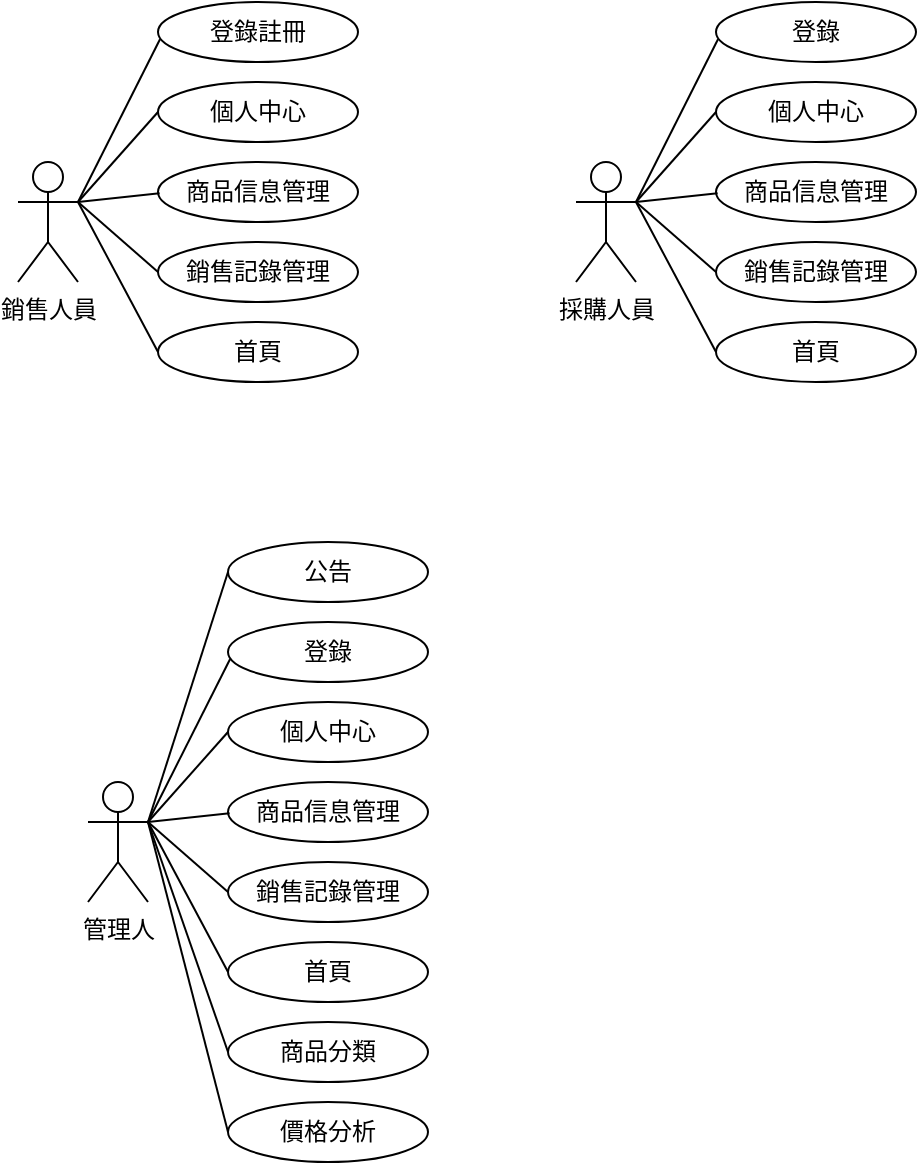<mxfile version="22.1.11" type="google">
  <diagram name="第1頁" id="JN1x8GVay23u0XBk0DmT">
    <mxGraphModel grid="1" page="1" gridSize="10" guides="1" tooltips="1" connect="1" arrows="1" fold="1" pageScale="1" pageWidth="827" pageHeight="1169" math="0" shadow="0">
      <root>
        <mxCell id="0" />
        <mxCell id="1" parent="0" />
        <mxCell id="r5asVSNnrtlQC-LM1jwh-1" value="銷售人員" style="shape=umlActor;verticalLabelPosition=bottom;verticalAlign=top;html=1;outlineConnect=0;" vertex="1" parent="1">
          <mxGeometry x="50" y="100" width="30" height="60" as="geometry" />
        </mxCell>
        <mxCell id="r5asVSNnrtlQC-LM1jwh-2" value="" style="endArrow=none;html=1;rounded=0;exitX=1;exitY=0.333;exitDx=0;exitDy=0;exitPerimeter=0;entryX=0.01;entryY=0.62;entryDx=0;entryDy=0;entryPerimeter=0;" edge="1" parent="1" source="r5asVSNnrtlQC-LM1jwh-1" target="r5asVSNnrtlQC-LM1jwh-3">
          <mxGeometry width="50" height="50" relative="1" as="geometry">
            <mxPoint x="80" y="100" as="sourcePoint" />
            <mxPoint x="130" y="50" as="targetPoint" />
          </mxGeometry>
        </mxCell>
        <mxCell id="r5asVSNnrtlQC-LM1jwh-3" value="登錄註冊" style="ellipse;whiteSpace=wrap;html=1;" vertex="1" parent="1">
          <mxGeometry x="120" y="20" width="100" height="30" as="geometry" />
        </mxCell>
        <mxCell id="r5asVSNnrtlQC-LM1jwh-4" value="個人中心" style="ellipse;whiteSpace=wrap;html=1;" vertex="1" parent="1">
          <mxGeometry x="120" y="60" width="100" height="30" as="geometry" />
        </mxCell>
        <mxCell id="r5asVSNnrtlQC-LM1jwh-5" value="商品信息管理" style="ellipse;whiteSpace=wrap;html=1;" vertex="1" parent="1">
          <mxGeometry x="120" y="100" width="100" height="30" as="geometry" />
        </mxCell>
        <mxCell id="r5asVSNnrtlQC-LM1jwh-6" value="銷售記錄管理" style="ellipse;whiteSpace=wrap;html=1;" vertex="1" parent="1">
          <mxGeometry x="120" y="140" width="100" height="30" as="geometry" />
        </mxCell>
        <mxCell id="r5asVSNnrtlQC-LM1jwh-7" value="首頁" style="ellipse;whiteSpace=wrap;html=1;" vertex="1" parent="1">
          <mxGeometry x="120" y="180" width="100" height="30" as="geometry" />
        </mxCell>
        <mxCell id="r5asVSNnrtlQC-LM1jwh-8" value="" style="endArrow=none;html=1;rounded=0;entryX=0;entryY=0.5;entryDx=0;entryDy=0;" edge="1" parent="1" target="r5asVSNnrtlQC-LM1jwh-4">
          <mxGeometry width="50" height="50" relative="1" as="geometry">
            <mxPoint x="80" y="120" as="sourcePoint" />
            <mxPoint x="270" y="130" as="targetPoint" />
          </mxGeometry>
        </mxCell>
        <mxCell id="r5asVSNnrtlQC-LM1jwh-9" value="" style="endArrow=none;html=1;rounded=0;entryX=0.008;entryY=0.519;entryDx=0;entryDy=0;entryPerimeter=0;" edge="1" parent="1" target="r5asVSNnrtlQC-LM1jwh-5">
          <mxGeometry width="50" height="50" relative="1" as="geometry">
            <mxPoint x="80" y="120" as="sourcePoint" />
            <mxPoint x="140" y="220" as="targetPoint" />
          </mxGeometry>
        </mxCell>
        <mxCell id="r5asVSNnrtlQC-LM1jwh-10" value="" style="endArrow=none;html=1;rounded=0;entryX=0;entryY=0.5;entryDx=0;entryDy=0;" edge="1" parent="1" target="r5asVSNnrtlQC-LM1jwh-6">
          <mxGeometry width="50" height="50" relative="1" as="geometry">
            <mxPoint x="80" y="120" as="sourcePoint" />
            <mxPoint x="290" y="100" as="targetPoint" />
          </mxGeometry>
        </mxCell>
        <mxCell id="r5asVSNnrtlQC-LM1jwh-11" value="" style="endArrow=none;html=1;rounded=0;exitX=0;exitY=0.5;exitDx=0;exitDy=0;" edge="1" parent="1" source="r5asVSNnrtlQC-LM1jwh-7">
          <mxGeometry width="50" height="50" relative="1" as="geometry">
            <mxPoint x="60" y="240" as="sourcePoint" />
            <mxPoint x="80" y="120" as="targetPoint" />
          </mxGeometry>
        </mxCell>
        <mxCell id="r5asVSNnrtlQC-LM1jwh-23" value="採購人員" style="shape=umlActor;verticalLabelPosition=bottom;verticalAlign=top;html=1;outlineConnect=0;" vertex="1" parent="1">
          <mxGeometry x="329" y="100" width="30" height="60" as="geometry" />
        </mxCell>
        <mxCell id="r5asVSNnrtlQC-LM1jwh-24" value="" style="endArrow=none;html=1;rounded=0;exitX=1;exitY=0.333;exitDx=0;exitDy=0;exitPerimeter=0;entryX=0.01;entryY=0.62;entryDx=0;entryDy=0;entryPerimeter=0;" edge="1" parent="1" source="r5asVSNnrtlQC-LM1jwh-23" target="r5asVSNnrtlQC-LM1jwh-25">
          <mxGeometry width="50" height="50" relative="1" as="geometry">
            <mxPoint x="359" y="100" as="sourcePoint" />
            <mxPoint x="409" y="50" as="targetPoint" />
          </mxGeometry>
        </mxCell>
        <mxCell id="r5asVSNnrtlQC-LM1jwh-25" value="登錄" style="ellipse;whiteSpace=wrap;html=1;" vertex="1" parent="1">
          <mxGeometry x="399" y="20" width="100" height="30" as="geometry" />
        </mxCell>
        <mxCell id="r5asVSNnrtlQC-LM1jwh-26" value="個人中心" style="ellipse;whiteSpace=wrap;html=1;" vertex="1" parent="1">
          <mxGeometry x="399" y="60" width="100" height="30" as="geometry" />
        </mxCell>
        <mxCell id="r5asVSNnrtlQC-LM1jwh-27" value="商品信息管理" style="ellipse;whiteSpace=wrap;html=1;" vertex="1" parent="1">
          <mxGeometry x="399" y="100" width="100" height="30" as="geometry" />
        </mxCell>
        <mxCell id="r5asVSNnrtlQC-LM1jwh-28" value="銷售記錄管理" style="ellipse;whiteSpace=wrap;html=1;" vertex="1" parent="1">
          <mxGeometry x="399" y="140" width="100" height="30" as="geometry" />
        </mxCell>
        <mxCell id="r5asVSNnrtlQC-LM1jwh-29" value="首頁" style="ellipse;whiteSpace=wrap;html=1;" vertex="1" parent="1">
          <mxGeometry x="399" y="180" width="100" height="30" as="geometry" />
        </mxCell>
        <mxCell id="r5asVSNnrtlQC-LM1jwh-30" value="" style="endArrow=none;html=1;rounded=0;entryX=0;entryY=0.5;entryDx=0;entryDy=0;" edge="1" parent="1" target="r5asVSNnrtlQC-LM1jwh-26">
          <mxGeometry width="50" height="50" relative="1" as="geometry">
            <mxPoint x="359" y="120" as="sourcePoint" />
            <mxPoint x="549" y="130" as="targetPoint" />
          </mxGeometry>
        </mxCell>
        <mxCell id="r5asVSNnrtlQC-LM1jwh-31" value="" style="endArrow=none;html=1;rounded=0;entryX=0.008;entryY=0.519;entryDx=0;entryDy=0;entryPerimeter=0;" edge="1" parent="1" target="r5asVSNnrtlQC-LM1jwh-27">
          <mxGeometry width="50" height="50" relative="1" as="geometry">
            <mxPoint x="359" y="120" as="sourcePoint" />
            <mxPoint x="419" y="220" as="targetPoint" />
          </mxGeometry>
        </mxCell>
        <mxCell id="r5asVSNnrtlQC-LM1jwh-32" value="" style="endArrow=none;html=1;rounded=0;entryX=0;entryY=0.5;entryDx=0;entryDy=0;" edge="1" parent="1" target="r5asVSNnrtlQC-LM1jwh-28">
          <mxGeometry width="50" height="50" relative="1" as="geometry">
            <mxPoint x="359" y="120" as="sourcePoint" />
            <mxPoint x="569" y="100" as="targetPoint" />
          </mxGeometry>
        </mxCell>
        <mxCell id="r5asVSNnrtlQC-LM1jwh-33" value="" style="endArrow=none;html=1;rounded=0;exitX=0;exitY=0.5;exitDx=0;exitDy=0;" edge="1" parent="1" source="r5asVSNnrtlQC-LM1jwh-29">
          <mxGeometry width="50" height="50" relative="1" as="geometry">
            <mxPoint x="339" y="240" as="sourcePoint" />
            <mxPoint x="359" y="120" as="targetPoint" />
          </mxGeometry>
        </mxCell>
        <mxCell id="r5asVSNnrtlQC-LM1jwh-34" value="管理人" style="shape=umlActor;verticalLabelPosition=bottom;verticalAlign=top;html=1;outlineConnect=0;" vertex="1" parent="1">
          <mxGeometry x="85" y="410" width="30" height="60" as="geometry" />
        </mxCell>
        <mxCell id="r5asVSNnrtlQC-LM1jwh-35" value="" style="endArrow=none;html=1;rounded=0;exitX=1;exitY=0.333;exitDx=0;exitDy=0;exitPerimeter=0;entryX=0.01;entryY=0.62;entryDx=0;entryDy=0;entryPerimeter=0;" edge="1" parent="1" source="r5asVSNnrtlQC-LM1jwh-34" target="r5asVSNnrtlQC-LM1jwh-36">
          <mxGeometry width="50" height="50" relative="1" as="geometry">
            <mxPoint x="115" y="410" as="sourcePoint" />
            <mxPoint x="165" y="360" as="targetPoint" />
          </mxGeometry>
        </mxCell>
        <mxCell id="r5asVSNnrtlQC-LM1jwh-36" value="登錄" style="ellipse;whiteSpace=wrap;html=1;" vertex="1" parent="1">
          <mxGeometry x="155" y="330" width="100" height="30" as="geometry" />
        </mxCell>
        <mxCell id="r5asVSNnrtlQC-LM1jwh-37" value="個人中心" style="ellipse;whiteSpace=wrap;html=1;" vertex="1" parent="1">
          <mxGeometry x="155" y="370" width="100" height="30" as="geometry" />
        </mxCell>
        <mxCell id="r5asVSNnrtlQC-LM1jwh-38" value="商品信息管理" style="ellipse;whiteSpace=wrap;html=1;" vertex="1" parent="1">
          <mxGeometry x="155" y="410" width="100" height="30" as="geometry" />
        </mxCell>
        <mxCell id="r5asVSNnrtlQC-LM1jwh-39" value="銷售記錄管理" style="ellipse;whiteSpace=wrap;html=1;" vertex="1" parent="1">
          <mxGeometry x="155" y="450" width="100" height="30" as="geometry" />
        </mxCell>
        <mxCell id="r5asVSNnrtlQC-LM1jwh-40" value="首頁" style="ellipse;whiteSpace=wrap;html=1;" vertex="1" parent="1">
          <mxGeometry x="155" y="490" width="100" height="30" as="geometry" />
        </mxCell>
        <mxCell id="r5asVSNnrtlQC-LM1jwh-41" value="" style="endArrow=none;html=1;rounded=0;entryX=0;entryY=0.5;entryDx=0;entryDy=0;" edge="1" parent="1" target="r5asVSNnrtlQC-LM1jwh-37">
          <mxGeometry width="50" height="50" relative="1" as="geometry">
            <mxPoint x="115" y="430" as="sourcePoint" />
            <mxPoint x="305" y="440" as="targetPoint" />
          </mxGeometry>
        </mxCell>
        <mxCell id="r5asVSNnrtlQC-LM1jwh-42" value="" style="endArrow=none;html=1;rounded=0;entryX=0.008;entryY=0.519;entryDx=0;entryDy=0;entryPerimeter=0;" edge="1" parent="1" target="r5asVSNnrtlQC-LM1jwh-38">
          <mxGeometry width="50" height="50" relative="1" as="geometry">
            <mxPoint x="115" y="430" as="sourcePoint" />
            <mxPoint x="175" y="530" as="targetPoint" />
          </mxGeometry>
        </mxCell>
        <mxCell id="r5asVSNnrtlQC-LM1jwh-43" value="" style="endArrow=none;html=1;rounded=0;entryX=0;entryY=0.5;entryDx=0;entryDy=0;" edge="1" parent="1" target="r5asVSNnrtlQC-LM1jwh-39">
          <mxGeometry width="50" height="50" relative="1" as="geometry">
            <mxPoint x="115" y="430" as="sourcePoint" />
            <mxPoint x="325" y="410" as="targetPoint" />
          </mxGeometry>
        </mxCell>
        <mxCell id="r5asVSNnrtlQC-LM1jwh-44" value="" style="endArrow=none;html=1;rounded=0;exitX=0;exitY=0.5;exitDx=0;exitDy=0;" edge="1" parent="1" source="r5asVSNnrtlQC-LM1jwh-40">
          <mxGeometry width="50" height="50" relative="1" as="geometry">
            <mxPoint x="95" y="550" as="sourcePoint" />
            <mxPoint x="115" y="430" as="targetPoint" />
          </mxGeometry>
        </mxCell>
        <mxCell id="r5asVSNnrtlQC-LM1jwh-45" value="公告" style="ellipse;whiteSpace=wrap;html=1;" vertex="1" parent="1">
          <mxGeometry x="155" y="290" width="100" height="30" as="geometry" />
        </mxCell>
        <mxCell id="r5asVSNnrtlQC-LM1jwh-46" value="商品分類" style="ellipse;whiteSpace=wrap;html=1;" vertex="1" parent="1">
          <mxGeometry x="155" y="530" width="100" height="30" as="geometry" />
        </mxCell>
        <mxCell id="r5asVSNnrtlQC-LM1jwh-47" value="價格分析" style="ellipse;whiteSpace=wrap;html=1;" vertex="1" parent="1">
          <mxGeometry x="155" y="570" width="100" height="30" as="geometry" />
        </mxCell>
        <mxCell id="r5asVSNnrtlQC-LM1jwh-48" value="" style="endArrow=none;html=1;rounded=0;entryX=0;entryY=0.5;entryDx=0;entryDy=0;" edge="1" parent="1" target="r5asVSNnrtlQC-LM1jwh-45">
          <mxGeometry width="50" height="50" relative="1" as="geometry">
            <mxPoint x="115" y="430" as="sourcePoint" />
            <mxPoint x="145" y="310" as="targetPoint" />
          </mxGeometry>
        </mxCell>
        <mxCell id="r5asVSNnrtlQC-LM1jwh-49" value="" style="endArrow=none;html=1;rounded=0;entryX=0;entryY=0.5;entryDx=0;entryDy=0;" edge="1" parent="1" target="r5asVSNnrtlQC-LM1jwh-46">
          <mxGeometry width="50" height="50" relative="1" as="geometry">
            <mxPoint x="115" y="430" as="sourcePoint" />
            <mxPoint x="155" y="550" as="targetPoint" />
          </mxGeometry>
        </mxCell>
        <mxCell id="r5asVSNnrtlQC-LM1jwh-50" value="" style="endArrow=none;html=1;rounded=0;exitX=0;exitY=0.5;exitDx=0;exitDy=0;" edge="1" parent="1" source="r5asVSNnrtlQC-LM1jwh-47">
          <mxGeometry width="50" height="50" relative="1" as="geometry">
            <mxPoint x="95" y="600" as="sourcePoint" />
            <mxPoint x="115" y="430" as="targetPoint" />
          </mxGeometry>
        </mxCell>
      </root>
    </mxGraphModel>
  </diagram>
</mxfile>
